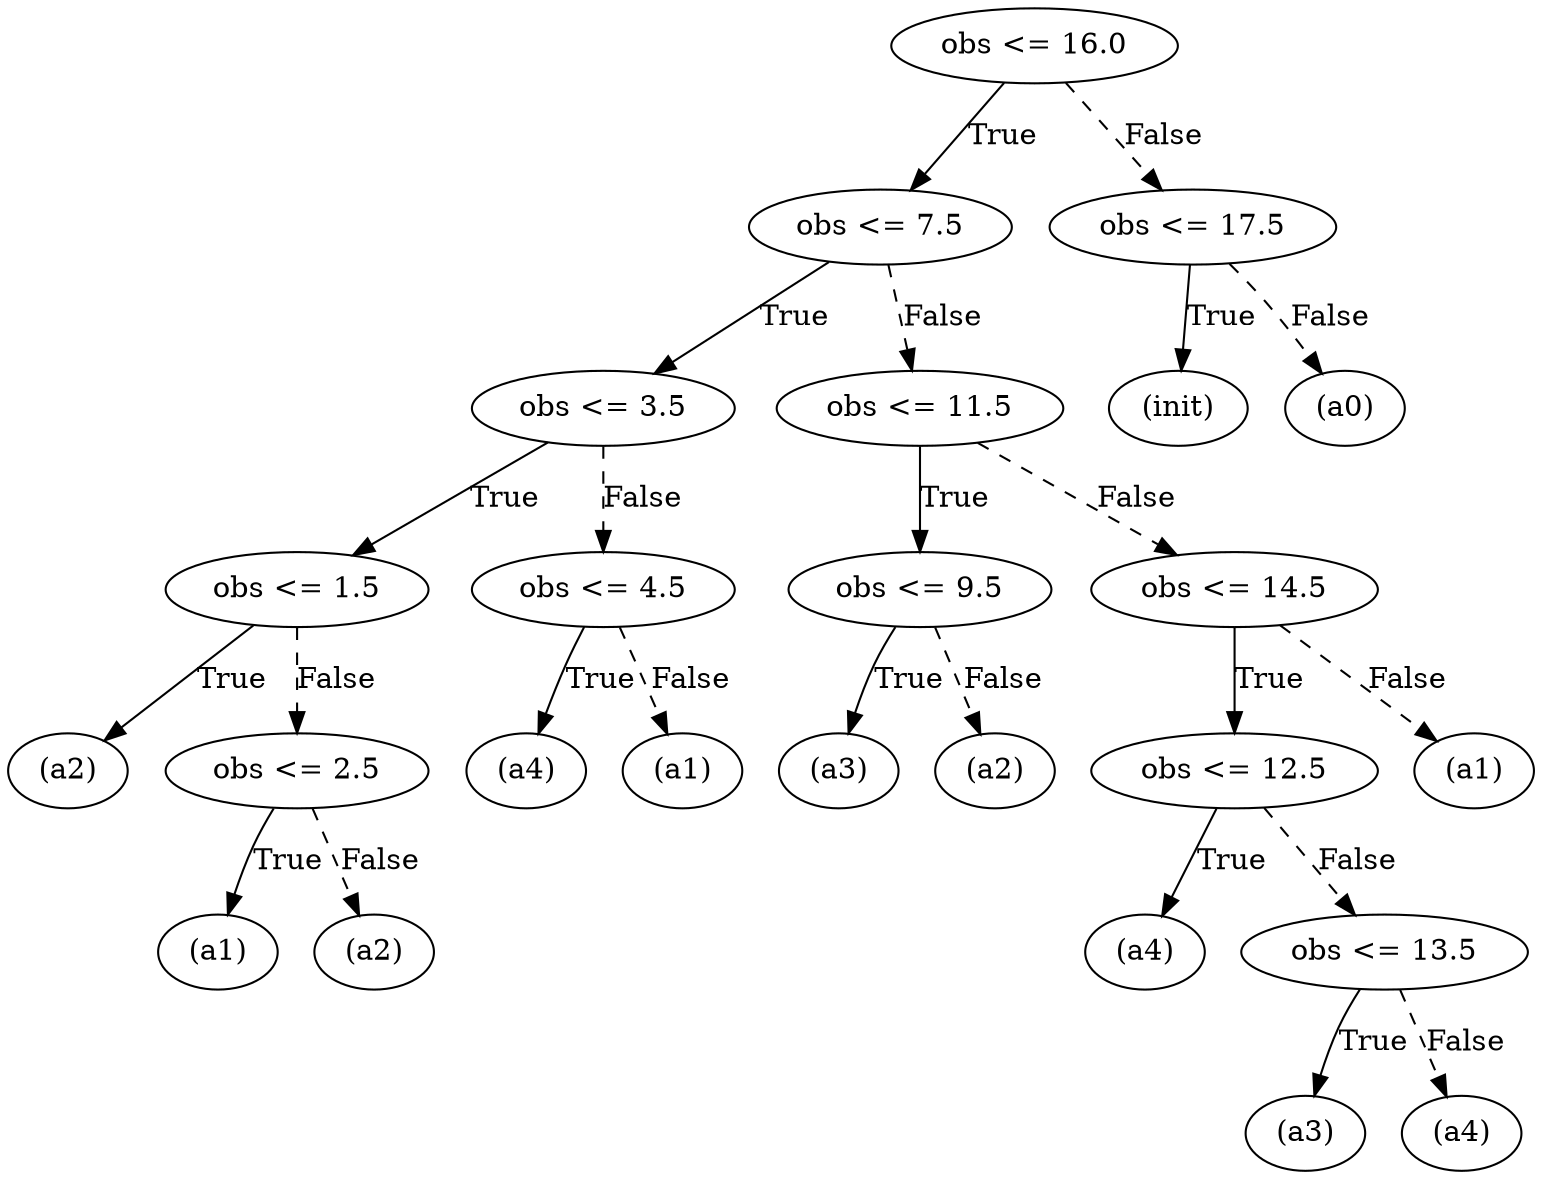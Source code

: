 digraph {
0 [label="obs <= 16.0"];
1 [label="obs <= 7.5"];
2 [label="obs <= 3.5"];
3 [label="obs <= 1.5"];
4 [label="(a2)"];
3 -> 4 [label="True"];
5 [label="obs <= 2.5"];
6 [label="(a1)"];
5 -> 6 [label="True"];
7 [label="(a2)"];
5 -> 7 [style="dashed", label="False"];
3 -> 5 [style="dashed", label="False"];
2 -> 3 [label="True"];
8 [label="obs <= 4.5"];
9 [label="(a4)"];
8 -> 9 [label="True"];
10 [label="(a1)"];
8 -> 10 [style="dashed", label="False"];
2 -> 8 [style="dashed", label="False"];
1 -> 2 [label="True"];
11 [label="obs <= 11.5"];
12 [label="obs <= 9.5"];
13 [label="(a3)"];
12 -> 13 [label="True"];
14 [label="(a2)"];
12 -> 14 [style="dashed", label="False"];
11 -> 12 [label="True"];
15 [label="obs <= 14.5"];
16 [label="obs <= 12.5"];
17 [label="(a4)"];
16 -> 17 [label="True"];
18 [label="obs <= 13.5"];
19 [label="(a3)"];
18 -> 19 [label="True"];
20 [label="(a4)"];
18 -> 20 [style="dashed", label="False"];
16 -> 18 [style="dashed", label="False"];
15 -> 16 [label="True"];
21 [label="(a1)"];
15 -> 21 [style="dashed", label="False"];
11 -> 15 [style="dashed", label="False"];
1 -> 11 [style="dashed", label="False"];
0 -> 1 [label="True"];
22 [label="obs <= 17.5"];
23 [label="(init)"];
22 -> 23 [label="True"];
24 [label="(a0)"];
22 -> 24 [style="dashed", label="False"];
0 -> 22 [style="dashed", label="False"];

}